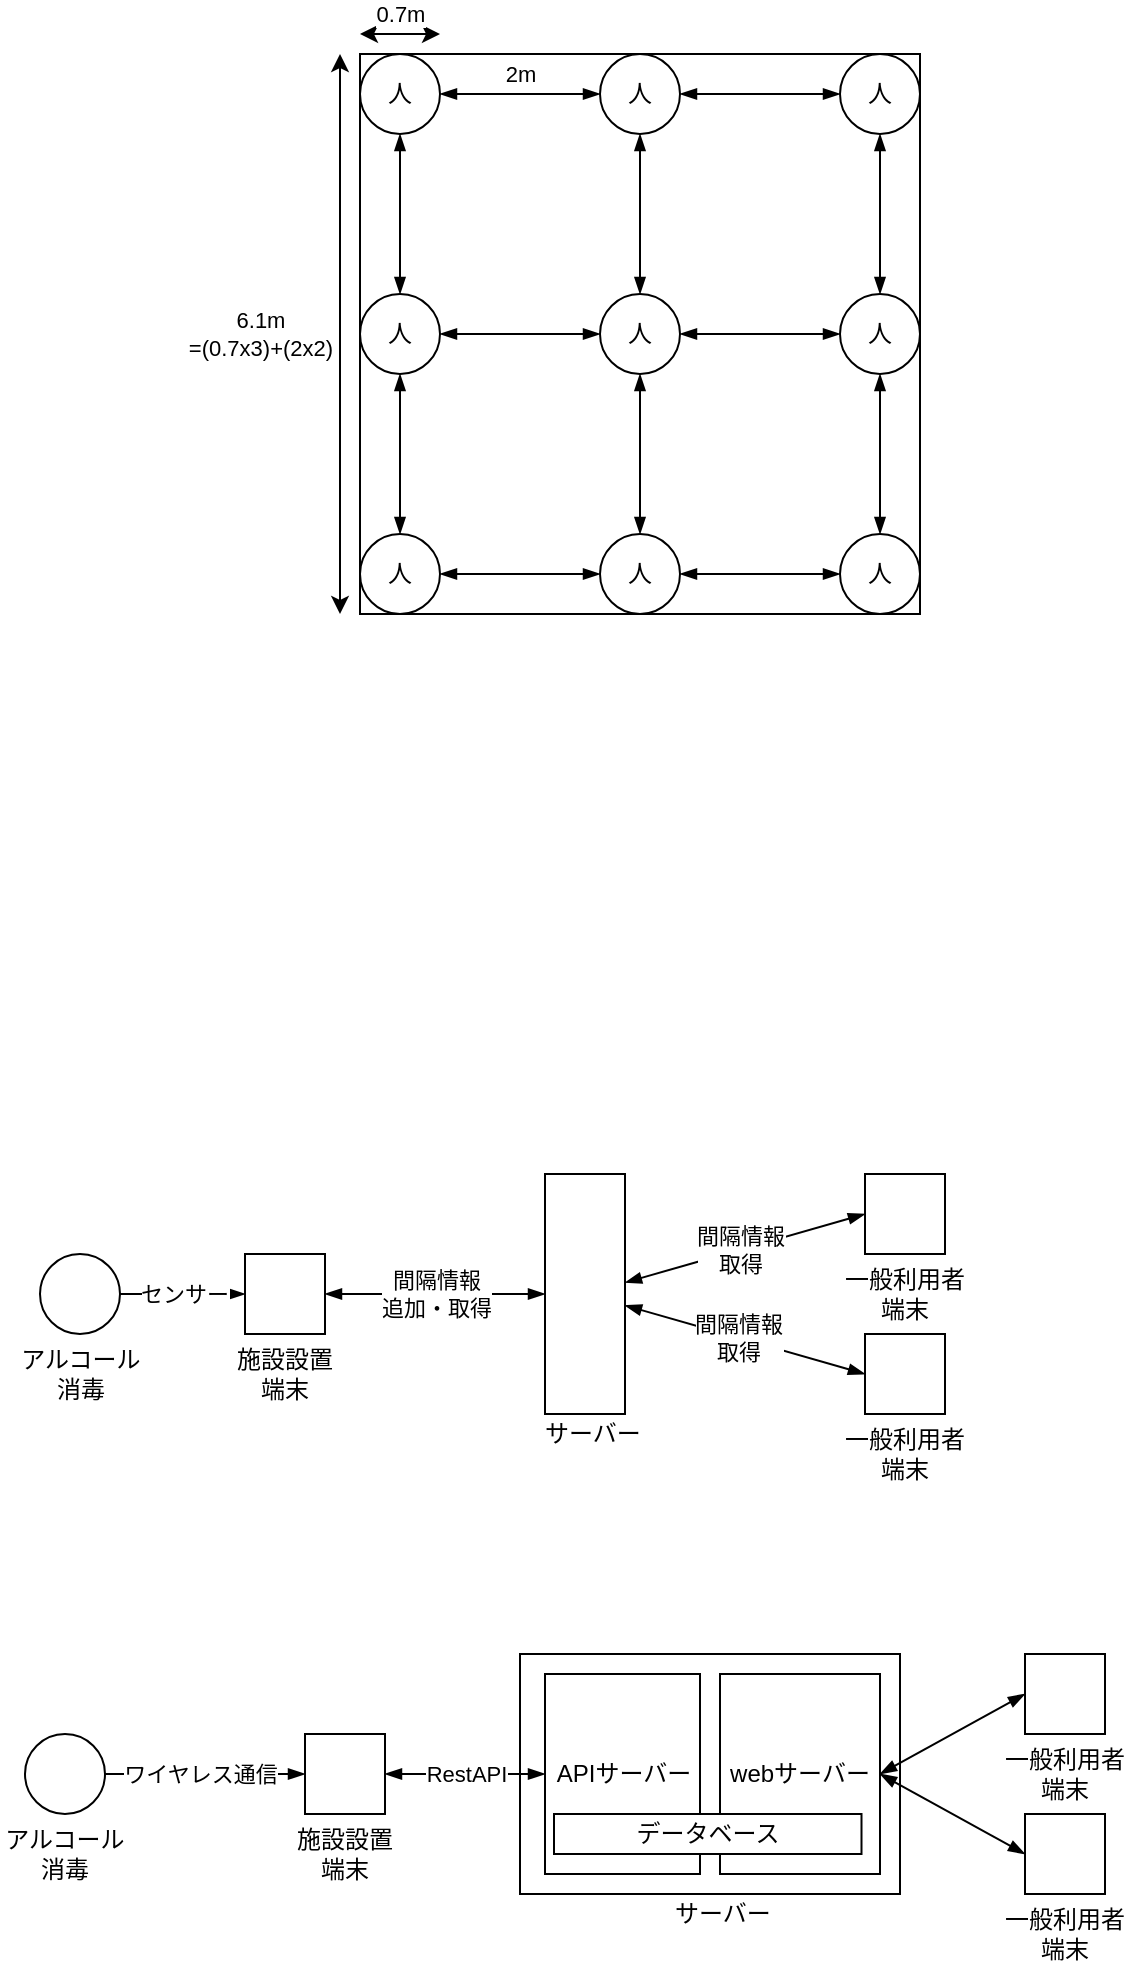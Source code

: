 <mxfile version="14.1.8" type="device"><diagram id="mkWK1NlalBqjBFw_ZU3T" name="ページ1"><mxGraphModel dx="1188" dy="593" grid="1" gridSize="10" guides="1" tooltips="1" connect="1" arrows="1" fold="1" page="1" pageScale="1" pageWidth="827" pageHeight="1169" math="0" shadow="0"><root><mxCell id="0"/><mxCell id="1" parent="0"/><mxCell id="Gn7gpkPgOXSXZynzQkIg-18" style="edgeStyle=orthogonalEdgeStyle;rounded=0;orthogonalLoop=1;jettySize=auto;html=1;entryX=1;entryY=0.5;entryDx=0;entryDy=0;startArrow=blockThin;startFill=1;endArrow=blockThin;endFill=1;" edge="1" parent="1" source="Gn7gpkPgOXSXZynzQkIg-3" target="Gn7gpkPgOXSXZynzQkIg-5"><mxGeometry relative="1" as="geometry"/></mxCell><mxCell id="Gn7gpkPgOXSXZynzQkIg-19" style="edgeStyle=orthogonalEdgeStyle;rounded=0;orthogonalLoop=1;jettySize=auto;html=1;entryX=0.5;entryY=1;entryDx=0;entryDy=0;startArrow=blockThin;startFill=1;endArrow=blockThin;endFill=1;" edge="1" parent="1" source="Gn7gpkPgOXSXZynzQkIg-3" target="Gn7gpkPgOXSXZynzQkIg-6"><mxGeometry relative="1" as="geometry"/></mxCell><mxCell id="Gn7gpkPgOXSXZynzQkIg-3" value="人" style="ellipse;whiteSpace=wrap;html=1;aspect=fixed;" vertex="1" parent="1"><mxGeometry x="360" y="360" width="40" height="40" as="geometry"/></mxCell><mxCell id="Gn7gpkPgOXSXZynzQkIg-17" style="edgeStyle=orthogonalEdgeStyle;rounded=0;orthogonalLoop=1;jettySize=auto;html=1;entryX=1;entryY=0.5;entryDx=0;entryDy=0;startArrow=blockThin;startFill=1;endArrow=blockThin;endFill=1;" edge="1" parent="1" source="Gn7gpkPgOXSXZynzQkIg-4" target="Gn7gpkPgOXSXZynzQkIg-3"><mxGeometry relative="1" as="geometry"/></mxCell><mxCell id="Gn7gpkPgOXSXZynzQkIg-4" value="人" style="ellipse;whiteSpace=wrap;html=1;aspect=fixed;" vertex="1" parent="1"><mxGeometry x="480" y="360" width="40" height="40" as="geometry"/></mxCell><mxCell id="Gn7gpkPgOXSXZynzQkIg-21" style="edgeStyle=orthogonalEdgeStyle;rounded=0;orthogonalLoop=1;jettySize=auto;html=1;startArrow=blockThin;startFill=1;endArrow=blockThin;endFill=1;" edge="1" parent="1" source="Gn7gpkPgOXSXZynzQkIg-5" target="Gn7gpkPgOXSXZynzQkIg-9"><mxGeometry relative="1" as="geometry"/></mxCell><mxCell id="Gn7gpkPgOXSXZynzQkIg-5" value="人" style="ellipse;whiteSpace=wrap;html=1;aspect=fixed;" vertex="1" parent="1"><mxGeometry x="240" y="360" width="40" height="40" as="geometry"/></mxCell><mxCell id="Gn7gpkPgOXSXZynzQkIg-14" style="edgeStyle=orthogonalEdgeStyle;rounded=0;orthogonalLoop=1;jettySize=auto;html=1;entryX=0;entryY=0.5;entryDx=0;entryDy=0;startArrow=blockThin;startFill=1;endArrow=blockThin;endFill=1;" edge="1" parent="1" source="Gn7gpkPgOXSXZynzQkIg-6" target="Gn7gpkPgOXSXZynzQkIg-7"><mxGeometry relative="1" as="geometry"/></mxCell><mxCell id="Gn7gpkPgOXSXZynzQkIg-6" value="人" style="ellipse;whiteSpace=wrap;html=1;aspect=fixed;" vertex="1" parent="1"><mxGeometry x="360" y="240" width="40" height="40" as="geometry"/></mxCell><mxCell id="Gn7gpkPgOXSXZynzQkIg-15" style="edgeStyle=orthogonalEdgeStyle;rounded=0;orthogonalLoop=1;jettySize=auto;html=1;entryX=0.5;entryY=0;entryDx=0;entryDy=0;startArrow=blockThin;startFill=1;endArrow=blockThin;endFill=1;" edge="1" parent="1" source="Gn7gpkPgOXSXZynzQkIg-7" target="Gn7gpkPgOXSXZynzQkIg-4"><mxGeometry relative="1" as="geometry"/></mxCell><mxCell id="Gn7gpkPgOXSXZynzQkIg-7" value="人" style="ellipse;whiteSpace=wrap;html=1;aspect=fixed;" vertex="1" parent="1"><mxGeometry x="480" y="240" width="40" height="40" as="geometry"/></mxCell><mxCell id="Gn7gpkPgOXSXZynzQkIg-12" value="2m" style="edgeStyle=orthogonalEdgeStyle;rounded=0;orthogonalLoop=1;jettySize=auto;html=1;startArrow=blockThin;startFill=1;endArrow=blockThin;endFill=1;" edge="1" parent="1" source="Gn7gpkPgOXSXZynzQkIg-8" target="Gn7gpkPgOXSXZynzQkIg-6"><mxGeometry y="10" relative="1" as="geometry"><mxPoint as="offset"/></mxGeometry></mxCell><mxCell id="Gn7gpkPgOXSXZynzQkIg-20" style="edgeStyle=orthogonalEdgeStyle;rounded=0;orthogonalLoop=1;jettySize=auto;html=1;startArrow=blockThin;startFill=1;endArrow=blockThin;endFill=1;" edge="1" parent="1" source="Gn7gpkPgOXSXZynzQkIg-8" target="Gn7gpkPgOXSXZynzQkIg-5"><mxGeometry relative="1" as="geometry"/></mxCell><mxCell id="Gn7gpkPgOXSXZynzQkIg-8" value="人" style="ellipse;whiteSpace=wrap;html=1;aspect=fixed;" vertex="1" parent="1"><mxGeometry x="240" y="240" width="40" height="40" as="geometry"/></mxCell><mxCell id="Gn7gpkPgOXSXZynzQkIg-22" style="edgeStyle=orthogonalEdgeStyle;rounded=0;orthogonalLoop=1;jettySize=auto;html=1;entryX=0;entryY=0.5;entryDx=0;entryDy=0;startArrow=blockThin;startFill=1;endArrow=blockThin;endFill=1;" edge="1" parent="1" source="Gn7gpkPgOXSXZynzQkIg-9" target="Gn7gpkPgOXSXZynzQkIg-10"><mxGeometry relative="1" as="geometry"/></mxCell><mxCell id="Gn7gpkPgOXSXZynzQkIg-9" value="人" style="ellipse;whiteSpace=wrap;html=1;aspect=fixed;" vertex="1" parent="1"><mxGeometry x="240" y="480" width="40" height="40" as="geometry"/></mxCell><mxCell id="Gn7gpkPgOXSXZynzQkIg-25" style="edgeStyle=orthogonalEdgeStyle;rounded=0;orthogonalLoop=1;jettySize=auto;html=1;startArrow=blockThin;startFill=1;endArrow=blockThin;endFill=1;" edge="1" parent="1" source="Gn7gpkPgOXSXZynzQkIg-10" target="Gn7gpkPgOXSXZynzQkIg-3"><mxGeometry relative="1" as="geometry"/></mxCell><mxCell id="Gn7gpkPgOXSXZynzQkIg-26" style="edgeStyle=orthogonalEdgeStyle;rounded=0;orthogonalLoop=1;jettySize=auto;html=1;startArrow=blockThin;startFill=1;endArrow=blockThin;endFill=1;" edge="1" parent="1" source="Gn7gpkPgOXSXZynzQkIg-10" target="Gn7gpkPgOXSXZynzQkIg-11"><mxGeometry relative="1" as="geometry"/></mxCell><mxCell id="Gn7gpkPgOXSXZynzQkIg-10" value="人" style="ellipse;whiteSpace=wrap;html=1;aspect=fixed;" vertex="1" parent="1"><mxGeometry x="360" y="480" width="40" height="40" as="geometry"/></mxCell><mxCell id="Gn7gpkPgOXSXZynzQkIg-28" style="edgeStyle=orthogonalEdgeStyle;rounded=0;orthogonalLoop=1;jettySize=auto;html=1;entryX=0.5;entryY=1;entryDx=0;entryDy=0;startArrow=blockThin;startFill=1;endArrow=blockThin;endFill=1;" edge="1" parent="1" source="Gn7gpkPgOXSXZynzQkIg-11" target="Gn7gpkPgOXSXZynzQkIg-4"><mxGeometry relative="1" as="geometry"/></mxCell><mxCell id="Gn7gpkPgOXSXZynzQkIg-11" value="人" style="ellipse;whiteSpace=wrap;html=1;aspect=fixed;" vertex="1" parent="1"><mxGeometry x="480" y="480" width="40" height="40" as="geometry"/></mxCell><mxCell id="Gn7gpkPgOXSXZynzQkIg-29" value="0.7m" style="endArrow=classic;startArrow=classic;html=1;" edge="1" parent="1"><mxGeometry y="10" width="50" height="50" relative="1" as="geometry"><mxPoint x="240" y="230" as="sourcePoint"/><mxPoint x="280" y="230" as="targetPoint"/><mxPoint as="offset"/></mxGeometry></mxCell><mxCell id="Gn7gpkPgOXSXZynzQkIg-30" value="6.1m&lt;br&gt;=(0.7x3)+(2x2)" style="endArrow=classic;startArrow=classic;html=1;" edge="1" parent="1"><mxGeometry y="-40" width="50" height="50" relative="1" as="geometry"><mxPoint x="230" y="240" as="sourcePoint"/><mxPoint x="230" y="520" as="targetPoint"/><mxPoint as="offset"/></mxGeometry></mxCell><mxCell id="Gn7gpkPgOXSXZynzQkIg-31" value="" style="rounded=0;whiteSpace=wrap;html=1;fillColor=none;" vertex="1" parent="1"><mxGeometry x="240" y="240" width="280" height="280" as="geometry"/></mxCell><mxCell id="Gn7gpkPgOXSXZynzQkIg-35" value="アルコール消毒" style="text;html=1;strokeColor=none;fillColor=none;align=center;verticalAlign=middle;whiteSpace=wrap;rounded=0;" vertex="1" parent="1"><mxGeometry x="67.5" y="890" width="65" height="20" as="geometry"/></mxCell><mxCell id="Gn7gpkPgOXSXZynzQkIg-44" value="センサー" style="edgeStyle=orthogonalEdgeStyle;rounded=0;orthogonalLoop=1;jettySize=auto;html=1;entryX=0;entryY=0.5;entryDx=0;entryDy=0;startArrow=none;startFill=0;endArrow=blockThin;endFill=1;" edge="1" parent="1" source="Gn7gpkPgOXSXZynzQkIg-38" target="Gn7gpkPgOXSXZynzQkIg-39"><mxGeometry relative="1" as="geometry"/></mxCell><mxCell id="Gn7gpkPgOXSXZynzQkIg-38" value="" style="ellipse;whiteSpace=wrap;html=1;aspect=fixed;fillColor=none;" vertex="1" parent="1"><mxGeometry x="80" y="840" width="40" height="40" as="geometry"/></mxCell><mxCell id="Gn7gpkPgOXSXZynzQkIg-45" value="間隔情報&lt;br&gt;追加・取得" style="edgeStyle=orthogonalEdgeStyle;rounded=0;orthogonalLoop=1;jettySize=auto;html=1;entryX=0;entryY=0.5;entryDx=0;entryDy=0;startArrow=blockThin;startFill=1;endArrow=blockThin;endFill=1;" edge="1" parent="1" source="Gn7gpkPgOXSXZynzQkIg-39" target="Gn7gpkPgOXSXZynzQkIg-43"><mxGeometry relative="1" as="geometry"/></mxCell><mxCell id="Gn7gpkPgOXSXZynzQkIg-39" value="" style="whiteSpace=wrap;html=1;aspect=fixed;fillColor=none;" vertex="1" parent="1"><mxGeometry x="182.5" y="840" width="40" height="40" as="geometry"/></mxCell><mxCell id="Gn7gpkPgOXSXZynzQkIg-40" value="施設設置&lt;br&gt;端末" style="text;html=1;strokeColor=none;fillColor=none;align=center;verticalAlign=middle;whiteSpace=wrap;rounded=0;" vertex="1" parent="1"><mxGeometry x="170" y="890" width="65" height="20" as="geometry"/></mxCell><mxCell id="Gn7gpkPgOXSXZynzQkIg-50" style="rounded=0;orthogonalLoop=1;jettySize=auto;html=1;entryX=0;entryY=0.5;entryDx=0;entryDy=0;startArrow=blockThin;startFill=1;endArrow=blockThin;endFill=1;" edge="1" parent="1" source="Gn7gpkPgOXSXZynzQkIg-43" target="Gn7gpkPgOXSXZynzQkIg-46"><mxGeometry relative="1" as="geometry"/></mxCell><mxCell id="Gn7gpkPgOXSXZynzQkIg-55" value="間隔情報&lt;br&gt;取得" style="edgeLabel;html=1;align=center;verticalAlign=middle;resizable=0;points=[];" vertex="1" connectable="0" parent="Gn7gpkPgOXSXZynzQkIg-50"><mxGeometry x="-0.066" y="1" relative="1" as="geometry"><mxPoint x="1" as="offset"/></mxGeometry></mxCell><mxCell id="Gn7gpkPgOXSXZynzQkIg-51" style="edgeStyle=none;rounded=0;orthogonalLoop=1;jettySize=auto;html=1;entryX=0;entryY=0.5;entryDx=0;entryDy=0;startArrow=blockThin;startFill=1;endArrow=blockThin;endFill=1;" edge="1" parent="1" source="Gn7gpkPgOXSXZynzQkIg-43" target="Gn7gpkPgOXSXZynzQkIg-48"><mxGeometry relative="1" as="geometry"/></mxCell><mxCell id="Gn7gpkPgOXSXZynzQkIg-56" value="間隔情報&lt;br&gt;取得" style="edgeLabel;html=1;align=center;verticalAlign=middle;resizable=0;points=[];" vertex="1" connectable="0" parent="Gn7gpkPgOXSXZynzQkIg-51"><mxGeometry x="-0.057" relative="1" as="geometry"><mxPoint as="offset"/></mxGeometry></mxCell><mxCell id="Gn7gpkPgOXSXZynzQkIg-43" value="" style="rounded=0;whiteSpace=wrap;html=1;fillColor=none;" vertex="1" parent="1"><mxGeometry x="332.5" y="800" width="40" height="120" as="geometry"/></mxCell><mxCell id="Gn7gpkPgOXSXZynzQkIg-46" value="" style="whiteSpace=wrap;html=1;aspect=fixed;fillColor=none;" vertex="1" parent="1"><mxGeometry x="492.5" y="800" width="40" height="40" as="geometry"/></mxCell><mxCell id="Gn7gpkPgOXSXZynzQkIg-47" value="一般利用者&lt;br&gt;端末" style="text;html=1;strokeColor=none;fillColor=none;align=center;verticalAlign=middle;whiteSpace=wrap;rounded=0;" vertex="1" parent="1"><mxGeometry x="480" y="850" width="65" height="20" as="geometry"/></mxCell><mxCell id="Gn7gpkPgOXSXZynzQkIg-48" value="" style="whiteSpace=wrap;html=1;aspect=fixed;fillColor=none;" vertex="1" parent="1"><mxGeometry x="492.5" y="880" width="40" height="40" as="geometry"/></mxCell><mxCell id="Gn7gpkPgOXSXZynzQkIg-49" value="一般利用者&lt;br&gt;端末" style="text;html=1;strokeColor=none;fillColor=none;align=center;verticalAlign=middle;whiteSpace=wrap;rounded=0;" vertex="1" parent="1"><mxGeometry x="480" y="930" width="65" height="20" as="geometry"/></mxCell><mxCell id="Gn7gpkPgOXSXZynzQkIg-52" value="サーバー" style="text;html=1;strokeColor=none;fillColor=none;align=center;verticalAlign=middle;whiteSpace=wrap;rounded=0;" vertex="1" parent="1"><mxGeometry x="323.75" y="920" width="65" height="20" as="geometry"/></mxCell><mxCell id="Gn7gpkPgOXSXZynzQkIg-57" value="アルコール消毒" style="text;html=1;strokeColor=none;fillColor=none;align=center;verticalAlign=middle;whiteSpace=wrap;rounded=0;" vertex="1" parent="1"><mxGeometry x="60" y="1130" width="65" height="20" as="geometry"/></mxCell><mxCell id="Gn7gpkPgOXSXZynzQkIg-58" value="ワイヤレス通信" style="edgeStyle=orthogonalEdgeStyle;rounded=0;orthogonalLoop=1;jettySize=auto;html=1;entryX=0;entryY=0.5;entryDx=0;entryDy=0;startArrow=none;startFill=0;endArrow=blockThin;endFill=1;" edge="1" parent="1" source="Gn7gpkPgOXSXZynzQkIg-59" target="Gn7gpkPgOXSXZynzQkIg-61"><mxGeometry x="-0.05" relative="1" as="geometry"><mxPoint as="offset"/></mxGeometry></mxCell><mxCell id="Gn7gpkPgOXSXZynzQkIg-59" value="" style="ellipse;whiteSpace=wrap;html=1;aspect=fixed;fillColor=none;" vertex="1" parent="1"><mxGeometry x="72.5" y="1080" width="40" height="40" as="geometry"/></mxCell><mxCell id="Gn7gpkPgOXSXZynzQkIg-60" value="RestAPI" style="edgeStyle=orthogonalEdgeStyle;rounded=0;orthogonalLoop=1;jettySize=auto;html=1;entryX=0;entryY=0.5;entryDx=0;entryDy=0;startArrow=blockThin;startFill=1;endArrow=blockThin;endFill=1;" edge="1" parent="1" source="Gn7gpkPgOXSXZynzQkIg-61" target="Gn7gpkPgOXSXZynzQkIg-83"><mxGeometry relative="1" as="geometry"/></mxCell><mxCell id="Gn7gpkPgOXSXZynzQkIg-61" value="" style="whiteSpace=wrap;html=1;aspect=fixed;fillColor=none;" vertex="1" parent="1"><mxGeometry x="212.5" y="1080" width="40" height="40" as="geometry"/></mxCell><mxCell id="Gn7gpkPgOXSXZynzQkIg-62" value="施設設置&lt;br&gt;端末" style="text;html=1;strokeColor=none;fillColor=none;align=center;verticalAlign=middle;whiteSpace=wrap;rounded=0;" vertex="1" parent="1"><mxGeometry x="200" y="1130" width="65" height="20" as="geometry"/></mxCell><mxCell id="Gn7gpkPgOXSXZynzQkIg-63" style="rounded=0;orthogonalLoop=1;jettySize=auto;html=1;entryX=0;entryY=0.5;entryDx=0;entryDy=0;startArrow=blockThin;startFill=1;endArrow=blockThin;endFill=1;exitX=1;exitY=0.5;exitDx=0;exitDy=0;" edge="1" parent="1" source="Gn7gpkPgOXSXZynzQkIg-78" target="Gn7gpkPgOXSXZynzQkIg-68"><mxGeometry relative="1" as="geometry"/></mxCell><mxCell id="Gn7gpkPgOXSXZynzQkIg-65" style="edgeStyle=none;rounded=0;orthogonalLoop=1;jettySize=auto;html=1;entryX=0;entryY=0.5;entryDx=0;entryDy=0;startArrow=blockThin;startFill=1;endArrow=blockThin;endFill=1;exitX=1;exitY=0.5;exitDx=0;exitDy=0;" edge="1" parent="1" source="Gn7gpkPgOXSXZynzQkIg-78" target="Gn7gpkPgOXSXZynzQkIg-70"><mxGeometry relative="1" as="geometry"/></mxCell><mxCell id="Gn7gpkPgOXSXZynzQkIg-76" style="edgeStyle=none;rounded=0;orthogonalLoop=1;jettySize=auto;html=1;exitX=0;exitY=0.5;exitDx=0;exitDy=0;startArrow=blockThin;startFill=1;endArrow=blockThin;endFill=1;" edge="1" parent="1" source="Gn7gpkPgOXSXZynzQkIg-67"><mxGeometry relative="1" as="geometry"><mxPoint x="320" y="1100.333" as="targetPoint"/></mxGeometry></mxCell><mxCell id="Gn7gpkPgOXSXZynzQkIg-67" value="" style="rounded=0;whiteSpace=wrap;html=1;fillColor=none;" vertex="1" parent="1"><mxGeometry x="320" y="1040" width="190" height="120" as="geometry"/></mxCell><mxCell id="Gn7gpkPgOXSXZynzQkIg-68" value="" style="whiteSpace=wrap;html=1;aspect=fixed;fillColor=none;" vertex="1" parent="1"><mxGeometry x="572.5" y="1040" width="40" height="40" as="geometry"/></mxCell><mxCell id="Gn7gpkPgOXSXZynzQkIg-69" value="一般利用者&lt;br&gt;端末" style="text;html=1;strokeColor=none;fillColor=none;align=center;verticalAlign=middle;whiteSpace=wrap;rounded=0;" vertex="1" parent="1"><mxGeometry x="560" y="1090" width="65" height="20" as="geometry"/></mxCell><mxCell id="Gn7gpkPgOXSXZynzQkIg-70" value="" style="whiteSpace=wrap;html=1;aspect=fixed;fillColor=none;" vertex="1" parent="1"><mxGeometry x="572.5" y="1120" width="40" height="40" as="geometry"/></mxCell><mxCell id="Gn7gpkPgOXSXZynzQkIg-71" value="一般利用者&lt;br&gt;端末" style="text;html=1;strokeColor=none;fillColor=none;align=center;verticalAlign=middle;whiteSpace=wrap;rounded=0;" vertex="1" parent="1"><mxGeometry x="560" y="1170" width="65" height="20" as="geometry"/></mxCell><mxCell id="Gn7gpkPgOXSXZynzQkIg-72" value="サーバー" style="text;html=1;strokeColor=none;fillColor=none;align=center;verticalAlign=middle;whiteSpace=wrap;rounded=0;" vertex="1" parent="1"><mxGeometry x="388.75" y="1160" width="65" height="20" as="geometry"/></mxCell><mxCell id="Gn7gpkPgOXSXZynzQkIg-78" value="webサーバー" style="rounded=0;whiteSpace=wrap;html=1;fillColor=none;" vertex="1" parent="1"><mxGeometry x="420" y="1050" width="80" height="100" as="geometry"/></mxCell><mxCell id="Gn7gpkPgOXSXZynzQkIg-83" value="APIサーバー" style="rounded=0;whiteSpace=wrap;html=1;fillColor=none;" vertex="1" parent="1"><mxGeometry x="332.5" y="1050" width="77.5" height="100" as="geometry"/></mxCell><mxCell id="Gn7gpkPgOXSXZynzQkIg-77" value="データベース" style="rounded=0;whiteSpace=wrap;html=1;" vertex="1" parent="1"><mxGeometry x="337" y="1120" width="153.75" height="20" as="geometry"/></mxCell></root></mxGraphModel></diagram></mxfile>